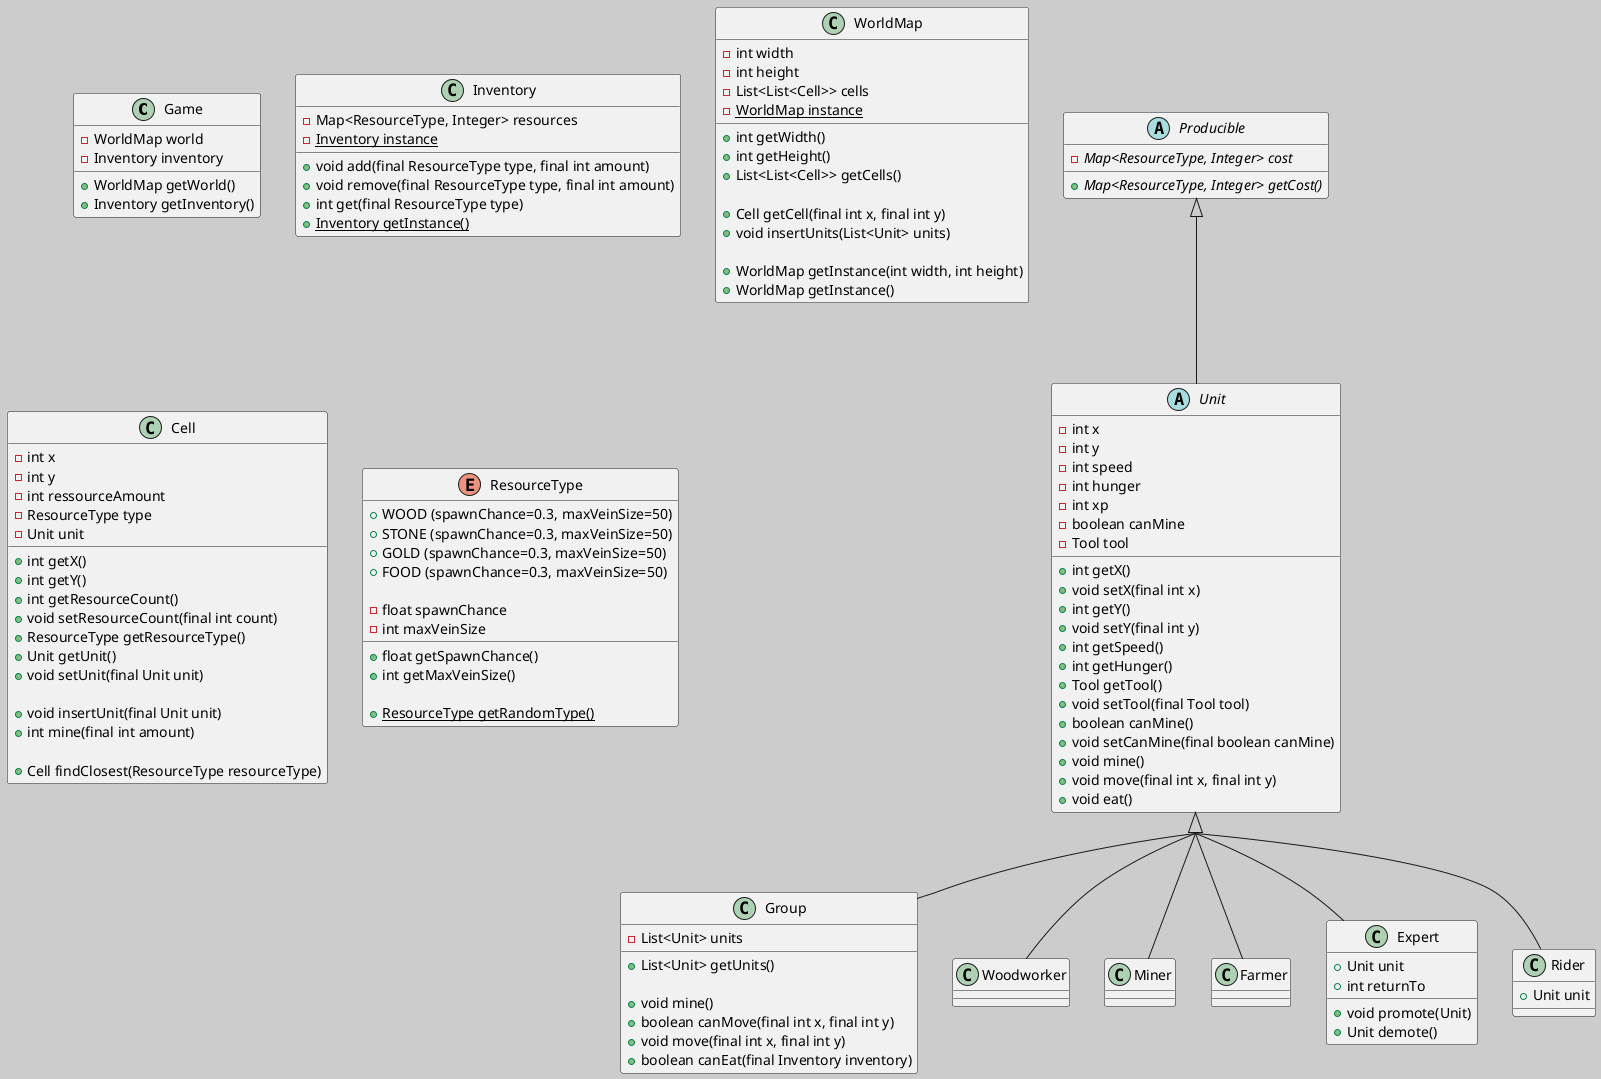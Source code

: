 @startuml
skinparam groupInheritance 2
skinparam backgroundColor #CCCCCC

class Game {
  -WorldMap world
  -Inventory inventory

  +WorldMap getWorld()
  +Inventory getInventory()
}

class Inventory {
  -Map<ResourceType, Integer> resources
  {static} -Inventory instance

  +void add(final ResourceType type, final int amount)
  +void remove(final ResourceType type, final int amount)
  +int get(final ResourceType type)
  {static} +Inventory getInstance()
}

class WorldMap {
  -int width
  -int height
  -List<List<Cell>> cells
  {static} -WorldMap instance


  +int getWidth()
  +int getHeight()
  +List<List<Cell>> getCells()

  +Cell getCell(final int x, final int y)
  +void insertUnits(List<Unit> units)

  +WorldMap getInstance(int width, int height)
  +WorldMap getInstance()
}

class Cell {
  -int x
  -int y
  -int ressourceAmount
  -ResourceType type
  -Unit unit

  +int getX()
  +int getY()
  +int getResourceCount()
  +void setResourceCount(final int count)
  +ResourceType getResourceType()
  +Unit getUnit()
  +void setUnit(final Unit unit)

  +void insertUnit(final Unit unit)
  +int mine(final int amount)

  +Cell findClosest(ResourceType resourceType)
}

enum ResourceType {
  {field} +WOOD (spawnChance=0.3, maxVeinSize=50)
  {field} +STONE (spawnChance=0.3, maxVeinSize=50)
  {field} +GOLD (spawnChance=0.3, maxVeinSize=50)
  {field} +FOOD (spawnChance=0.3, maxVeinSize=50)

  -float spawnChance
  -int maxVeinSize

  +float getSpawnChance()
  +int getMaxVeinSize()

  {static} +ResourceType getRandomType()
}

abstract class Producible {
  {abstract} -Map<ResourceType, Integer> cost

  {abstract} +Map<ResourceType, Integer> getCost()
}

abstract class Unit extends Producible {
  -int x
  -int y
  -int speed
  -int hunger
  -int xp
  -boolean canMine
  -Tool tool

  +int getX()
  +void setX(final int x)
  +int getY()
  +void setY(final int y)
  +int getSpeed()
  +int getHunger()
  +Tool getTool()
  +void setTool(final Tool tool)
  +boolean canMine()
  +void setCanMine(final boolean canMine)
  +void mine()
  +void move(final int x, final int y)
  +void eat()
}

class Group extends Unit {
  -List<Unit> units

  +List<Unit> getUnits()

  +void mine()
  +boolean canMove(final int x, final int y)
  +void move(final int x, final int y)
  +boolean canEat(final Inventory inventory)
}

class Woodworker extends Unit {}
class Miner extends Unit {}
class Farmer extends Unit {}

class Expert extends Unit {
  +Unit unit
  +int returnTo

  +void promote(Unit)
  +Unit demote()
}

class Rider extends Unit {
  +Unit unit
}

@enduml